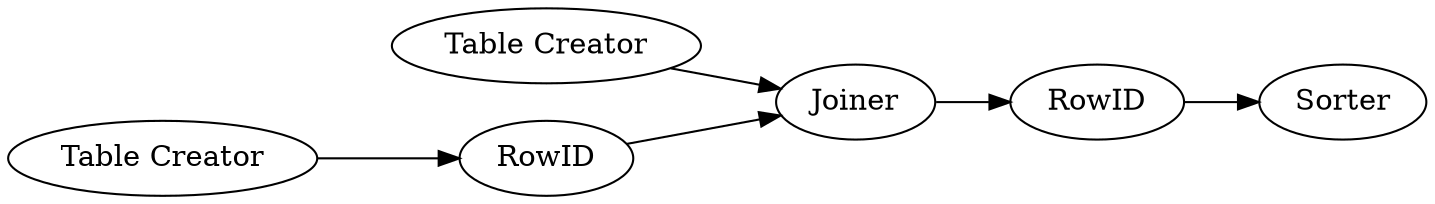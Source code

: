 digraph {
	5 -> 3
	1 -> 3
	3 -> 4
	2 -> 5
	4 -> 6
	5 [label=RowID]
	1 [label="Table Creator"]
	4 [label=RowID]
	6 [label=Sorter]
	3 [label=Joiner]
	2 [label="Table Creator"]
	rankdir=LR
}
